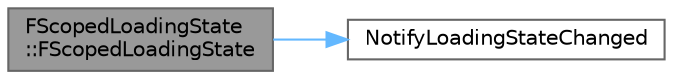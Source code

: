 digraph "FScopedLoadingState::FScopedLoadingState"
{
 // INTERACTIVE_SVG=YES
 // LATEX_PDF_SIZE
  bgcolor="transparent";
  edge [fontname=Helvetica,fontsize=10,labelfontname=Helvetica,labelfontsize=10];
  node [fontname=Helvetica,fontsize=10,shape=box,height=0.2,width=0.4];
  rankdir="LR";
  Node1 [id="Node000001",label="FScopedLoadingState\l::FScopedLoadingState",height=0.2,width=0.4,color="gray40", fillcolor="grey60", style="filled", fontcolor="black",tooltip=" "];
  Node1 -> Node2 [id="edge1_Node000001_Node000002",color="steelblue1",style="solid",tooltip=" "];
  Node2 [id="Node000002",label="NotifyLoadingStateChanged",height=0.2,width=0.4,color="grey40", fillcolor="white", style="filled",URL="$d5/d8c/CoreGlobals_8h.html#aef61ac62b60a8344ce6f732908833cae",tooltip="Boot loading timers."];
}

